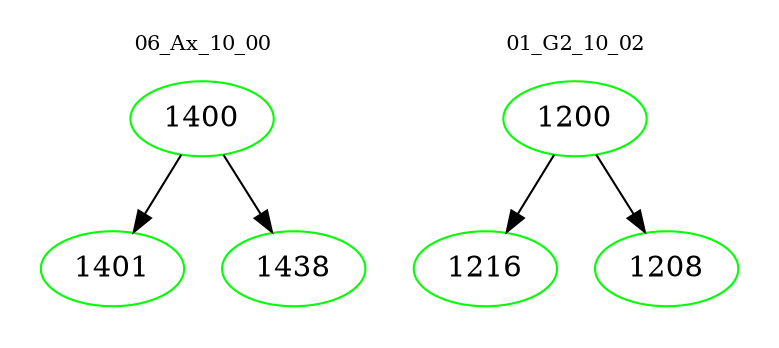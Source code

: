 digraph{
subgraph cluster_0 {
color = white
label = "06_Ax_10_00";
fontsize=10;
T0_1400 [label="1400", color="green"]
T0_1400 -> T0_1401 [color="black"]
T0_1401 [label="1401", color="green"]
T0_1400 -> T0_1438 [color="black"]
T0_1438 [label="1438", color="green"]
}
subgraph cluster_1 {
color = white
label = "01_G2_10_02";
fontsize=10;
T1_1200 [label="1200", color="green"]
T1_1200 -> T1_1216 [color="black"]
T1_1216 [label="1216", color="green"]
T1_1200 -> T1_1208 [color="black"]
T1_1208 [label="1208", color="green"]
}
}
